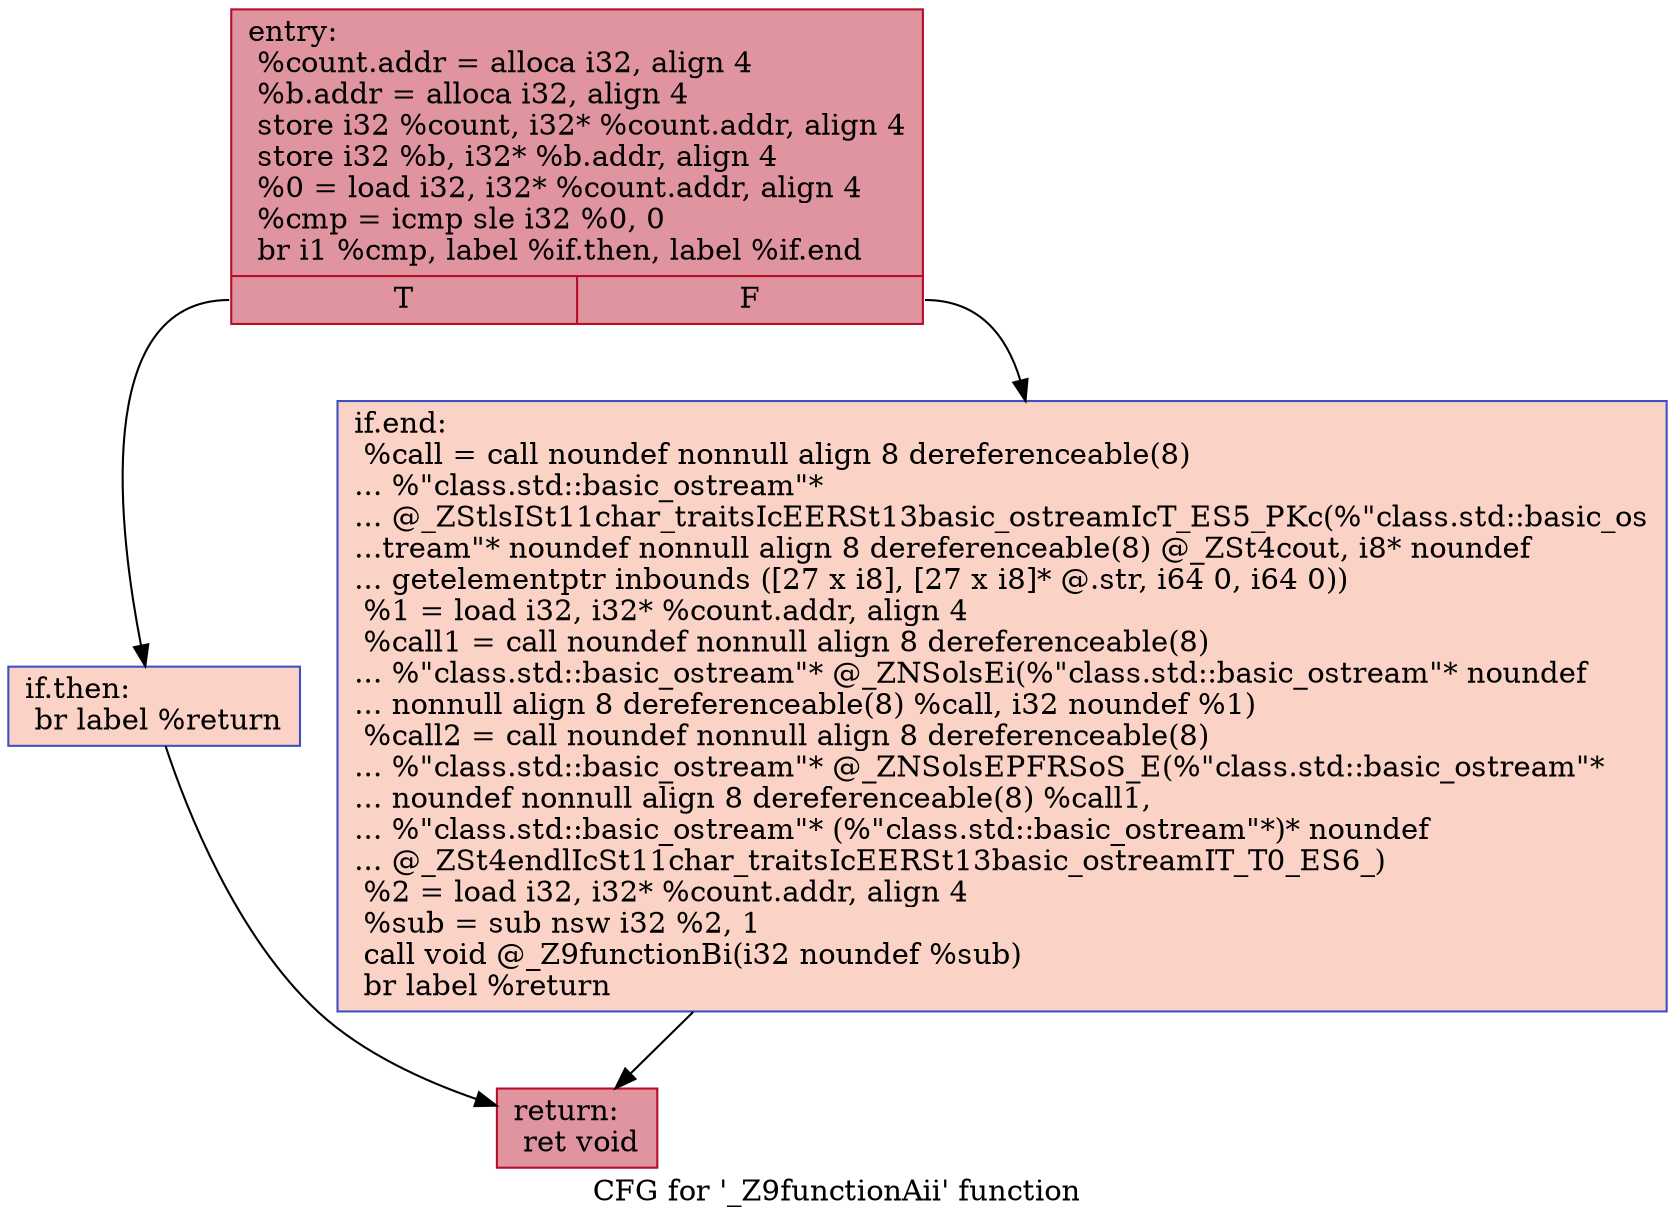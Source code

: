 digraph "CFG for '_Z9functionAii' function" {
	label="CFG for '_Z9functionAii' function";

	Node0x5628531859a0 [shape=record,color="#b70d28ff", style=filled, fillcolor="#b70d2870",label="{entry:\l  %count.addr = alloca i32, align 4\l  %b.addr = alloca i32, align 4\l  store i32 %count, i32* %count.addr, align 4\l  store i32 %b, i32* %b.addr, align 4\l  %0 = load i32, i32* %count.addr, align 4\l  %cmp = icmp sle i32 %0, 0\l  br i1 %cmp, label %if.then, label %if.end\l|{<s0>T|<s1>F}}"];
	Node0x5628531859a0:s0 -> Node0x562853185d90;
	Node0x5628531859a0:s1 -> Node0x562853185e00;
	Node0x562853185d90 [shape=record,color="#3d50c3ff", style=filled, fillcolor="#f59c7d70",label="{if.then:                                          \l  br label %return\l}"];
	Node0x562853185d90 -> Node0x562853185f20;
	Node0x562853185e00 [shape=record,color="#3d50c3ff", style=filled, fillcolor="#f59c7d70",label="{if.end:                                           \l  %call = call noundef nonnull align 8 dereferenceable(8)\l... %\"class.std::basic_ostream\"*\l... @_ZStlsISt11char_traitsIcEERSt13basic_ostreamIcT_ES5_PKc(%\"class.std::basic_os\l...tream\"* noundef nonnull align 8 dereferenceable(8) @_ZSt4cout, i8* noundef\l... getelementptr inbounds ([27 x i8], [27 x i8]* @.str, i64 0, i64 0))\l  %1 = load i32, i32* %count.addr, align 4\l  %call1 = call noundef nonnull align 8 dereferenceable(8)\l... %\"class.std::basic_ostream\"* @_ZNSolsEi(%\"class.std::basic_ostream\"* noundef\l... nonnull align 8 dereferenceable(8) %call, i32 noundef %1)\l  %call2 = call noundef nonnull align 8 dereferenceable(8)\l... %\"class.std::basic_ostream\"* @_ZNSolsEPFRSoS_E(%\"class.std::basic_ostream\"*\l... noundef nonnull align 8 dereferenceable(8) %call1,\l... %\"class.std::basic_ostream\"* (%\"class.std::basic_ostream\"*)* noundef\l... @_ZSt4endlIcSt11char_traitsIcEERSt13basic_ostreamIT_T0_ES6_)\l  %2 = load i32, i32* %count.addr, align 4\l  %sub = sub nsw i32 %2, 1\l  call void @_Z9functionBi(i32 noundef %sub)\l  br label %return\l}"];
	Node0x562853185e00 -> Node0x562853185f20;
	Node0x562853185f20 [shape=record,color="#b70d28ff", style=filled, fillcolor="#b70d2870",label="{return:                                           \l  ret void\l}"];
}
